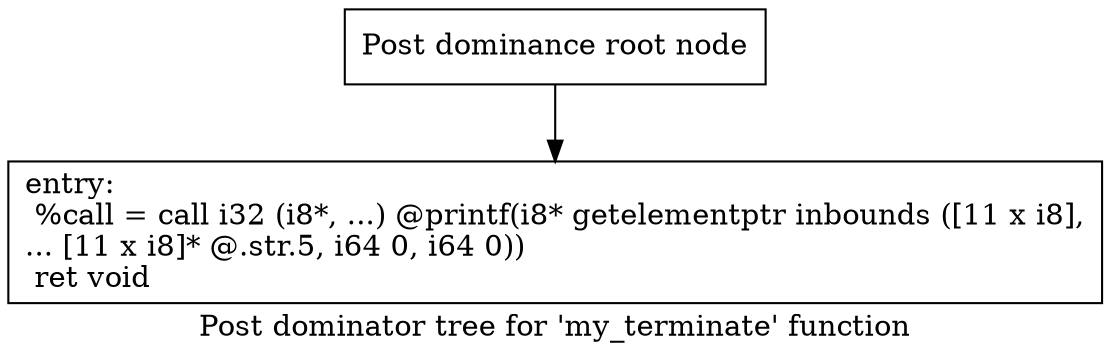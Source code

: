 digraph "Post dominator tree for 'my_terminate' function" {
	label="Post dominator tree for 'my_terminate' function";

	Node0x563a7b8798b0 [shape=record,label="{Post dominance root node}"];
	Node0x563a7b8798b0 -> Node0x563a7b87aac0;
	Node0x563a7b87aac0 [shape=record,label="{entry:\l  %call = call i32 (i8*, ...) @printf(i8* getelementptr inbounds ([11 x i8],\l... [11 x i8]* @.str.5, i64 0, i64 0))\l  ret void\l}"];
}

